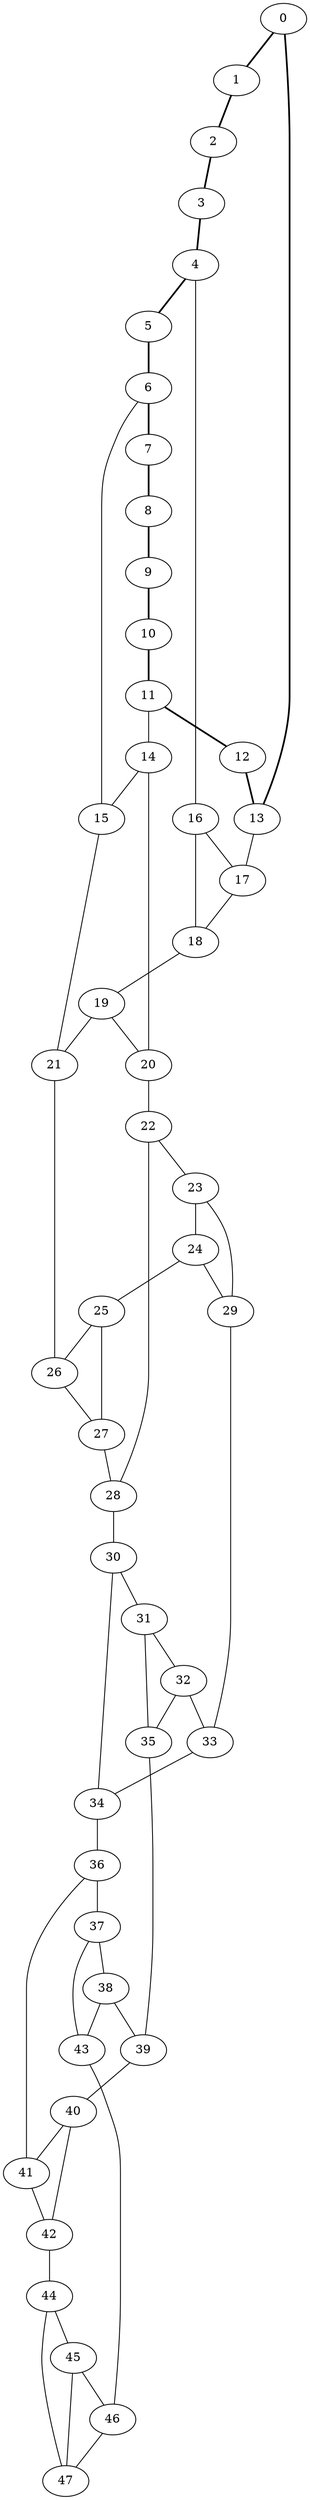//Inside of this graph isn't 3-connected
graph G {
0 [ pos = " 14.00,0.00!" ];
0 -- 1[style=bold];
0 -- 13[style=bold];
1 [ pos = " 12.61,6.07!" ];
1 -- 2[style=bold];
2 [ pos = " 8.73,10.95!" ];
2 -- 3[style=bold];
3 [ pos = " 3.12,13.65!" ];
3 -- 4[style=bold];
4 [ pos = " -3.12,13.65!" ];
4 -- 5[style=bold];
4 -- 16;
5 [ pos = " -8.73,10.95!" ];
5 -- 6[style=bold];
6 [ pos = " -12.61,6.07!" ];
6 -- 7[style=bold];
6 -- 15;
7 [ pos = " -14.00,0.00!" ];
7 -- 8[style=bold];
8 [ pos = " -12.61,-6.07!" ];
8 -- 9[style=bold];
9 [ pos = " -8.73,-10.95!" ];
9 -- 10[style=bold];
10 [ pos = " -3.12,-13.65!" ];
10 -- 11[style=bold];
11 [ pos = " 3.12,-13.65!" ];
11 -- 12[style=bold];
11 -- 14;
12 [ pos = " 8.73,-10.95!" ];
12 -- 13[style=bold];
13 [ pos = " 12.61,-6.07!" ];
13 -- 17;
14 -- 15;
14 -- 20;
15 -- 21;
16 -- 17;
16 -- 18;
17 -- 18;
18 -- 19;
19 -- 20;
19 -- 21;
20 -- 22;
21 -- 26;
22 -- 23;
22 -- 28;
23 -- 24;
23 -- 29;
24 -- 25;
24 -- 29;
25 -- 26;
25 -- 27;
26 -- 27;
27 -- 28;
28 -- 30;
29 -- 33;
30 -- 31;
30 -- 34;
31 -- 32;
31 -- 35;
32 -- 33;
32 -- 35;
33 -- 34;
34 -- 36;
35 -- 39;
36 -- 37;
36 -- 41;
37 -- 38;
37 -- 43;
38 -- 39;
38 -- 43;
39 -- 40;
40 -- 41;
40 -- 42;
41 -- 42;
42 -- 44;
43 -- 46;
44 -- 45;
44 -- 47;
45 -- 46;
45 -- 47;
46 -- 47;
}
